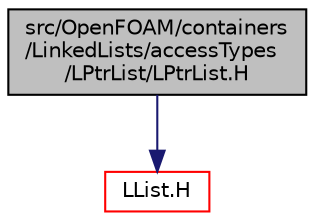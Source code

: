 digraph "src/OpenFOAM/containers/LinkedLists/accessTypes/LPtrList/LPtrList.H"
{
  bgcolor="transparent";
  edge [fontname="Helvetica",fontsize="10",labelfontname="Helvetica",labelfontsize="10"];
  node [fontname="Helvetica",fontsize="10",shape=record];
  Node1 [label="src/OpenFOAM/containers\l/LinkedLists/accessTypes\l/LPtrList/LPtrList.H",height=0.2,width=0.4,color="black", fillcolor="grey75", style="filled", fontcolor="black"];
  Node1 -> Node2 [color="midnightblue",fontsize="10",style="solid",fontname="Helvetica"];
  Node2 [label="LList.H",height=0.2,width=0.4,color="red",URL="$a07719.html"];
}
